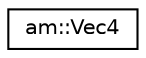 digraph "Graphical Class Hierarchy"
{
  edge [fontname="Helvetica",fontsize="10",labelfontname="Helvetica",labelfontsize="10"];
  node [fontname="Helvetica",fontsize="10",shape=record];
  rankdir="LR";
  Node0 [label="am::Vec4",height=0.2,width=0.4,color="black", fillcolor="white", style="filled",URL="$structam_1_1_vec4.html"];
}
